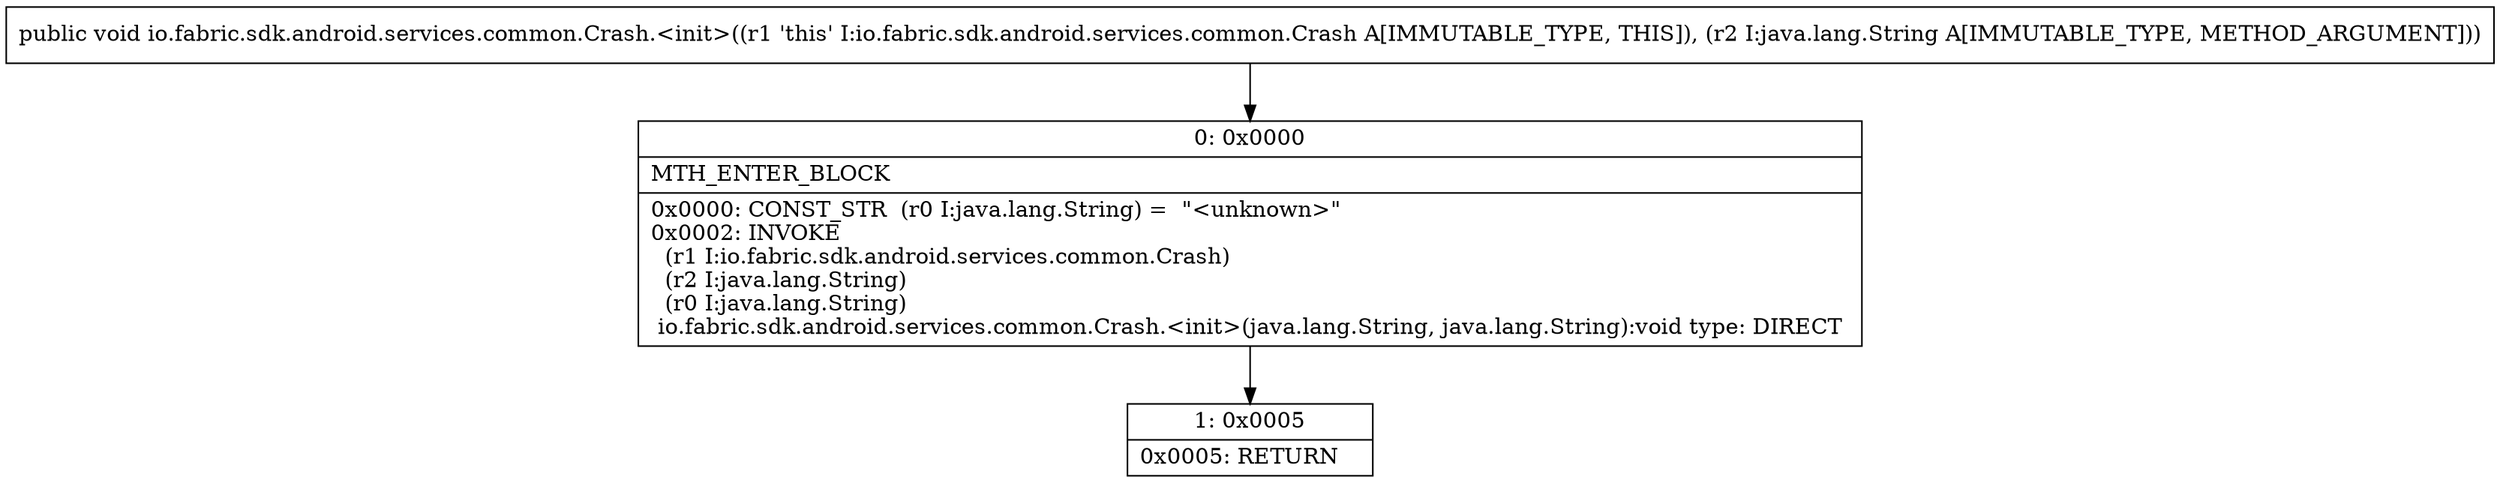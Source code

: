 digraph "CFG forio.fabric.sdk.android.services.common.Crash.\<init\>(Ljava\/lang\/String;)V" {
Node_0 [shape=record,label="{0\:\ 0x0000|MTH_ENTER_BLOCK\l|0x0000: CONST_STR  (r0 I:java.lang.String) =  \"\<unknown\>\" \l0x0002: INVOKE  \l  (r1 I:io.fabric.sdk.android.services.common.Crash)\l  (r2 I:java.lang.String)\l  (r0 I:java.lang.String)\l io.fabric.sdk.android.services.common.Crash.\<init\>(java.lang.String, java.lang.String):void type: DIRECT \l}"];
Node_1 [shape=record,label="{1\:\ 0x0005|0x0005: RETURN   \l}"];
MethodNode[shape=record,label="{public void io.fabric.sdk.android.services.common.Crash.\<init\>((r1 'this' I:io.fabric.sdk.android.services.common.Crash A[IMMUTABLE_TYPE, THIS]), (r2 I:java.lang.String A[IMMUTABLE_TYPE, METHOD_ARGUMENT])) }"];
MethodNode -> Node_0;
Node_0 -> Node_1;
}


